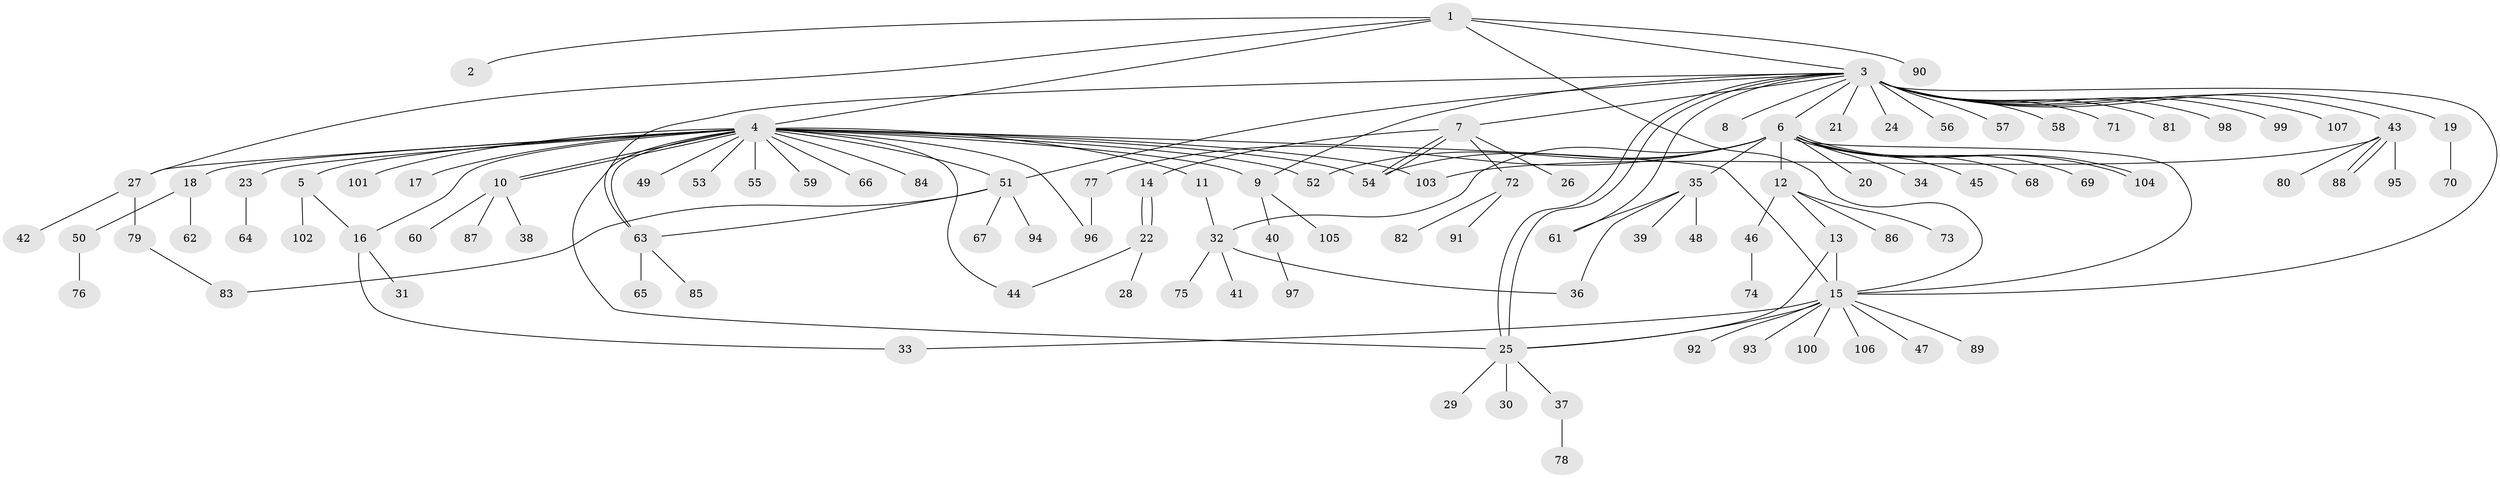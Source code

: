 // Generated by graph-tools (version 1.1) at 2025/47/03/09/25 04:47:01]
// undirected, 107 vertices, 136 edges
graph export_dot {
graph [start="1"]
  node [color=gray90,style=filled];
  1;
  2;
  3;
  4;
  5;
  6;
  7;
  8;
  9;
  10;
  11;
  12;
  13;
  14;
  15;
  16;
  17;
  18;
  19;
  20;
  21;
  22;
  23;
  24;
  25;
  26;
  27;
  28;
  29;
  30;
  31;
  32;
  33;
  34;
  35;
  36;
  37;
  38;
  39;
  40;
  41;
  42;
  43;
  44;
  45;
  46;
  47;
  48;
  49;
  50;
  51;
  52;
  53;
  54;
  55;
  56;
  57;
  58;
  59;
  60;
  61;
  62;
  63;
  64;
  65;
  66;
  67;
  68;
  69;
  70;
  71;
  72;
  73;
  74;
  75;
  76;
  77;
  78;
  79;
  80;
  81;
  82;
  83;
  84;
  85;
  86;
  87;
  88;
  89;
  90;
  91;
  92;
  93;
  94;
  95;
  96;
  97;
  98;
  99;
  100;
  101;
  102;
  103;
  104;
  105;
  106;
  107;
  1 -- 2;
  1 -- 3;
  1 -- 4;
  1 -- 15;
  1 -- 27;
  1 -- 90;
  3 -- 6;
  3 -- 7;
  3 -- 8;
  3 -- 9;
  3 -- 15;
  3 -- 19;
  3 -- 21;
  3 -- 24;
  3 -- 25;
  3 -- 25;
  3 -- 43;
  3 -- 51;
  3 -- 56;
  3 -- 57;
  3 -- 58;
  3 -- 61;
  3 -- 63;
  3 -- 71;
  3 -- 81;
  3 -- 98;
  3 -- 99;
  3 -- 107;
  4 -- 5;
  4 -- 9;
  4 -- 10;
  4 -- 10;
  4 -- 11;
  4 -- 15;
  4 -- 16;
  4 -- 17;
  4 -- 18;
  4 -- 23;
  4 -- 25;
  4 -- 27;
  4 -- 44;
  4 -- 49;
  4 -- 51;
  4 -- 52;
  4 -- 53;
  4 -- 54;
  4 -- 55;
  4 -- 59;
  4 -- 63;
  4 -- 66;
  4 -- 84;
  4 -- 96;
  4 -- 101;
  4 -- 103;
  5 -- 16;
  5 -- 102;
  6 -- 12;
  6 -- 15;
  6 -- 20;
  6 -- 32;
  6 -- 34;
  6 -- 35;
  6 -- 45;
  6 -- 52;
  6 -- 54;
  6 -- 68;
  6 -- 69;
  6 -- 77;
  6 -- 104;
  6 -- 104;
  7 -- 14;
  7 -- 26;
  7 -- 54;
  7 -- 54;
  7 -- 72;
  9 -- 40;
  9 -- 105;
  10 -- 38;
  10 -- 60;
  10 -- 87;
  11 -- 32;
  12 -- 13;
  12 -- 46;
  12 -- 73;
  12 -- 86;
  13 -- 15;
  13 -- 25;
  14 -- 22;
  14 -- 22;
  15 -- 25;
  15 -- 33;
  15 -- 47;
  15 -- 89;
  15 -- 92;
  15 -- 93;
  15 -- 100;
  15 -- 106;
  16 -- 31;
  16 -- 33;
  18 -- 50;
  18 -- 62;
  19 -- 70;
  22 -- 28;
  22 -- 44;
  23 -- 64;
  25 -- 29;
  25 -- 30;
  25 -- 37;
  27 -- 42;
  27 -- 79;
  32 -- 36;
  32 -- 41;
  32 -- 75;
  35 -- 36;
  35 -- 39;
  35 -- 48;
  35 -- 61;
  37 -- 78;
  40 -- 97;
  43 -- 80;
  43 -- 88;
  43 -- 88;
  43 -- 95;
  43 -- 103;
  46 -- 74;
  50 -- 76;
  51 -- 63;
  51 -- 67;
  51 -- 83;
  51 -- 94;
  63 -- 65;
  63 -- 85;
  72 -- 82;
  72 -- 91;
  77 -- 96;
  79 -- 83;
}
